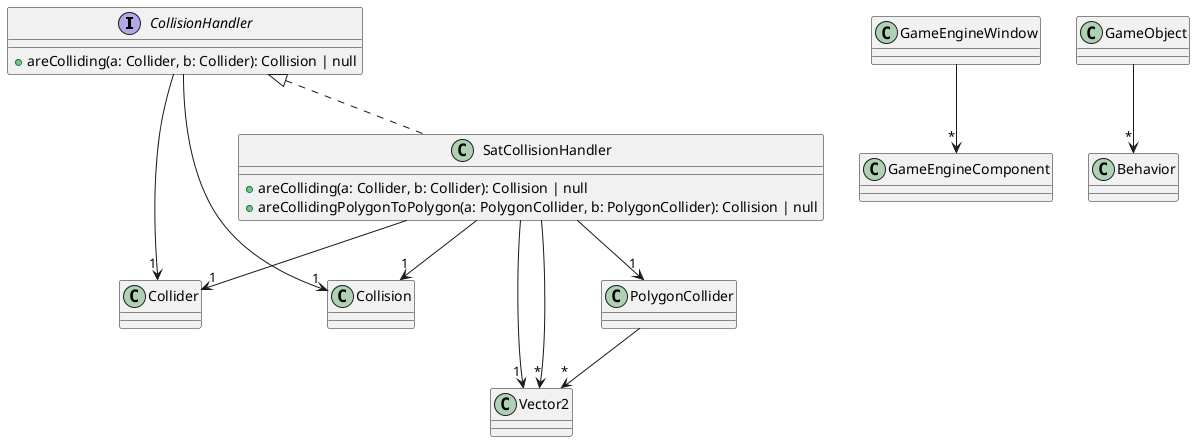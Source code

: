@startuml
interface CollisionHandler {
    +areColliding(a: Collider, b: Collider): Collision | null
}
class SatCollisionHandler implements CollisionHandler {
    +areColliding(a: Collider, b: Collider): Collision | null
    +areCollidingPolygonToPolygon(a: PolygonCollider, b: PolygonCollider): Collision | null
}
GameEngineWindow --> "*" GameEngineComponent
GameObject --> "*" Behavior
CollisionHandler --> "1" Collider
CollisionHandler --> "1" Collision
PolygonCollider --> "*" Vector2
SatCollisionHandler --> "1" Vector2
SatCollisionHandler --> "*" Vector2
SatCollisionHandler --> "1" Collider
SatCollisionHandler --> "1" Collision
SatCollisionHandler --> "1" PolygonCollider
@enduml